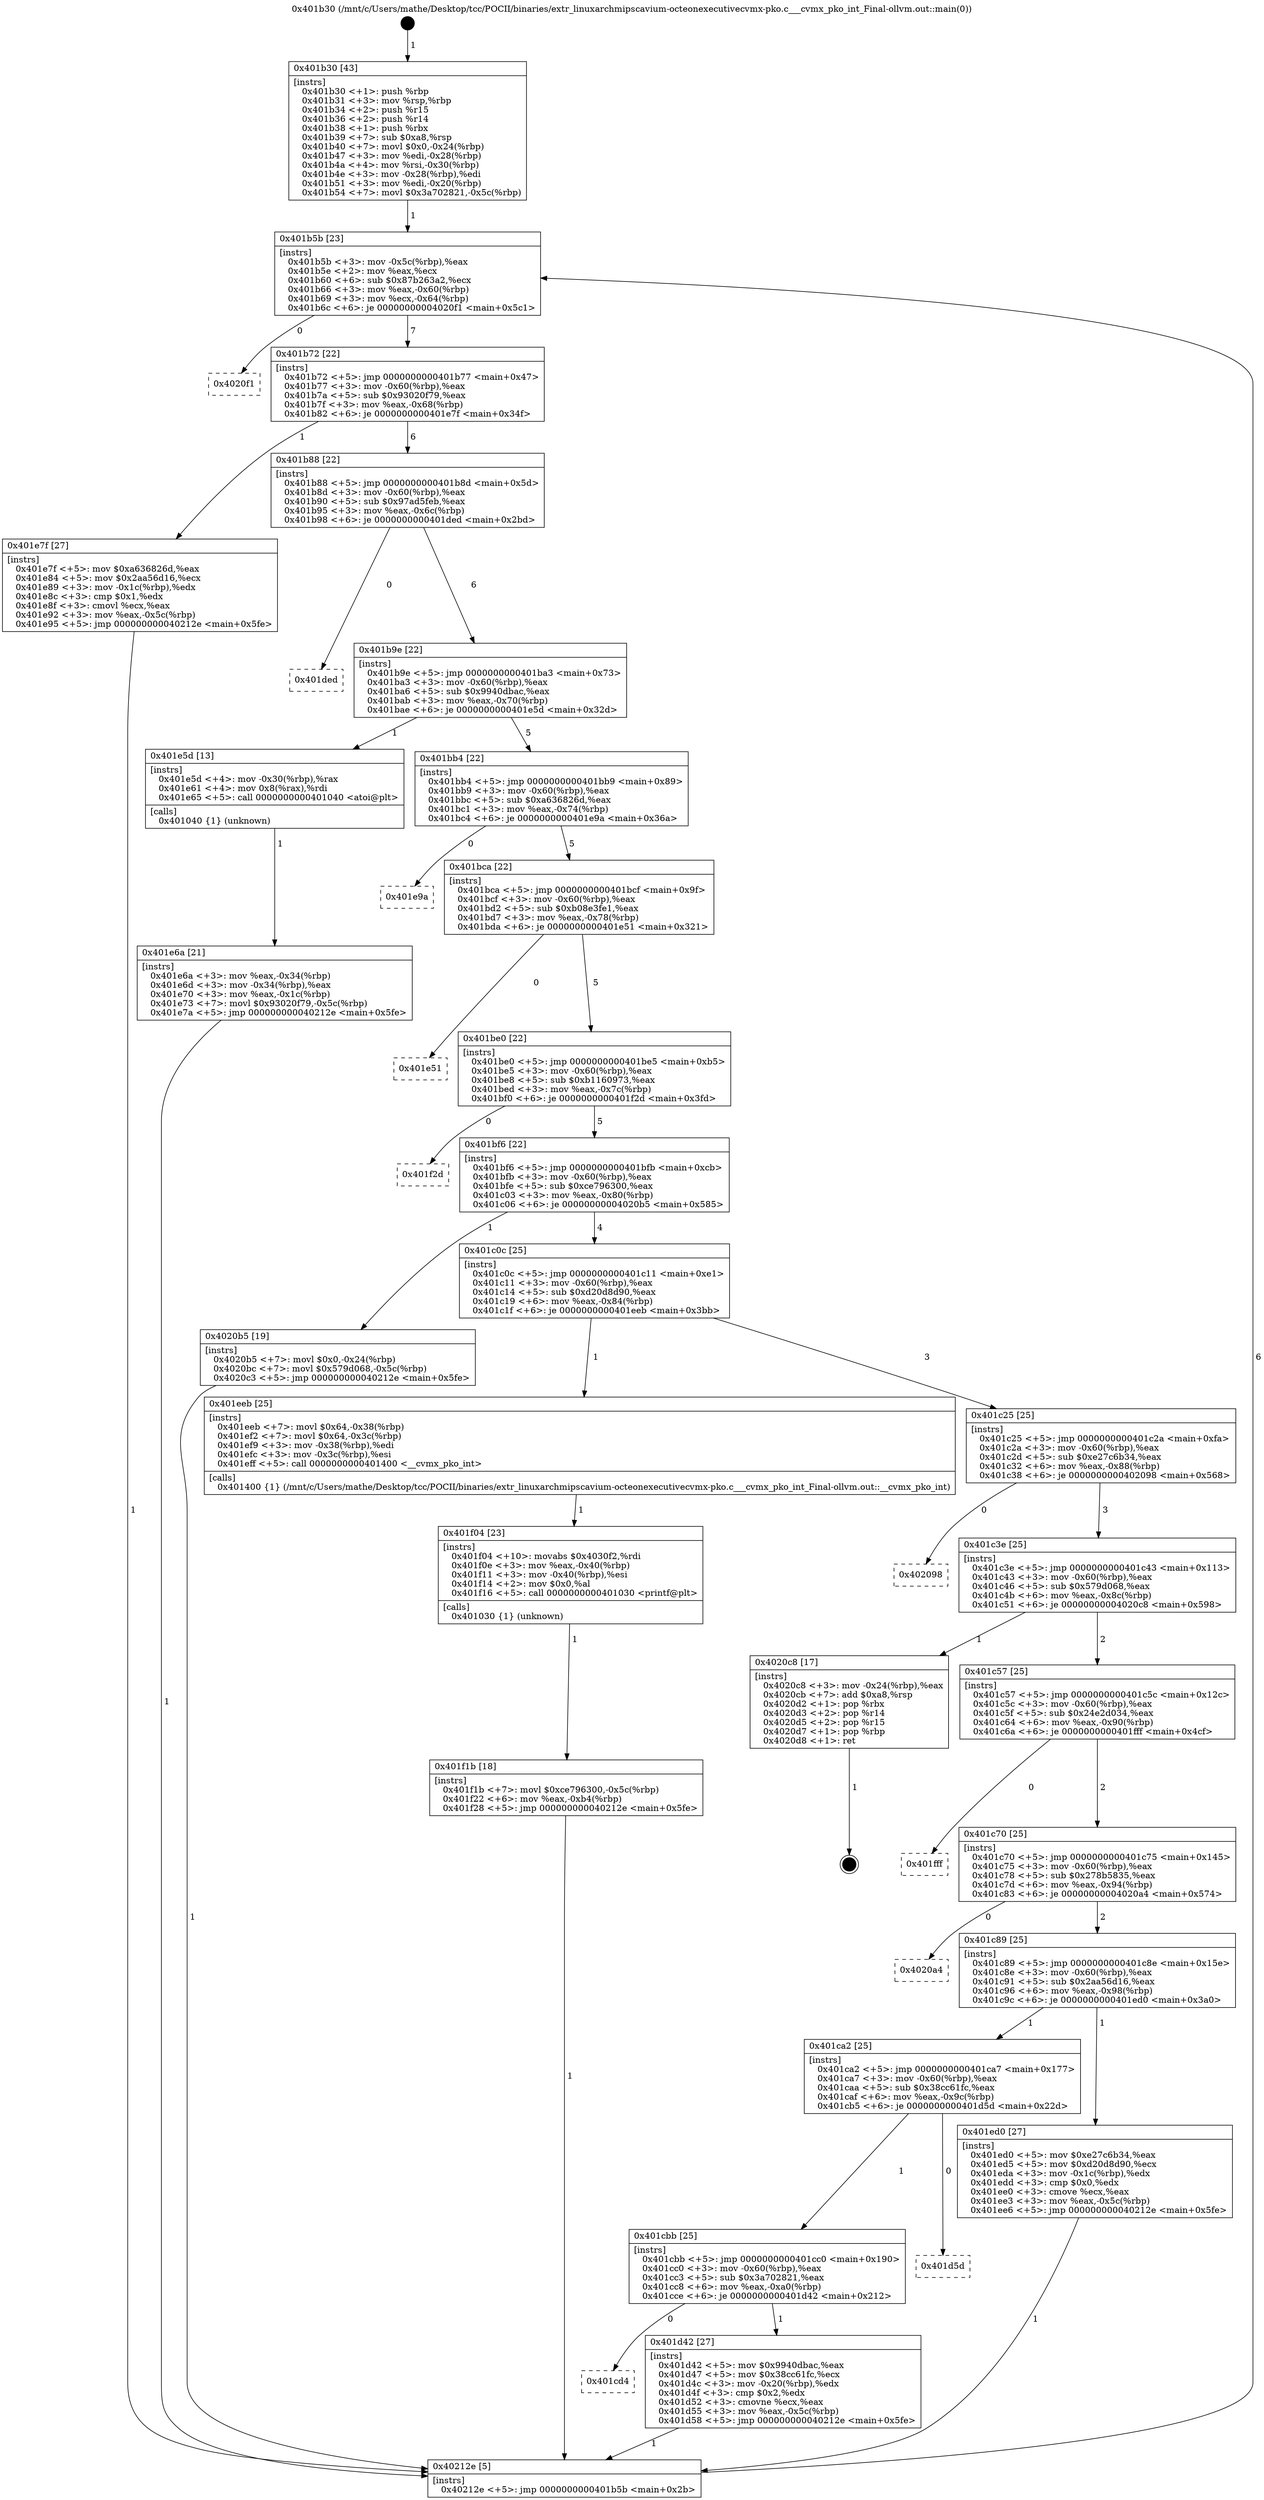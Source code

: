 digraph "0x401b30" {
  label = "0x401b30 (/mnt/c/Users/mathe/Desktop/tcc/POCII/binaries/extr_linuxarchmipscavium-octeonexecutivecvmx-pko.c___cvmx_pko_int_Final-ollvm.out::main(0))"
  labelloc = "t"
  node[shape=record]

  Entry [label="",width=0.3,height=0.3,shape=circle,fillcolor=black,style=filled]
  "0x401b5b" [label="{
     0x401b5b [23]\l
     | [instrs]\l
     &nbsp;&nbsp;0x401b5b \<+3\>: mov -0x5c(%rbp),%eax\l
     &nbsp;&nbsp;0x401b5e \<+2\>: mov %eax,%ecx\l
     &nbsp;&nbsp;0x401b60 \<+6\>: sub $0x87b263a2,%ecx\l
     &nbsp;&nbsp;0x401b66 \<+3\>: mov %eax,-0x60(%rbp)\l
     &nbsp;&nbsp;0x401b69 \<+3\>: mov %ecx,-0x64(%rbp)\l
     &nbsp;&nbsp;0x401b6c \<+6\>: je 00000000004020f1 \<main+0x5c1\>\l
  }"]
  "0x4020f1" [label="{
     0x4020f1\l
  }", style=dashed]
  "0x401b72" [label="{
     0x401b72 [22]\l
     | [instrs]\l
     &nbsp;&nbsp;0x401b72 \<+5\>: jmp 0000000000401b77 \<main+0x47\>\l
     &nbsp;&nbsp;0x401b77 \<+3\>: mov -0x60(%rbp),%eax\l
     &nbsp;&nbsp;0x401b7a \<+5\>: sub $0x93020f79,%eax\l
     &nbsp;&nbsp;0x401b7f \<+3\>: mov %eax,-0x68(%rbp)\l
     &nbsp;&nbsp;0x401b82 \<+6\>: je 0000000000401e7f \<main+0x34f\>\l
  }"]
  Exit [label="",width=0.3,height=0.3,shape=circle,fillcolor=black,style=filled,peripheries=2]
  "0x401e7f" [label="{
     0x401e7f [27]\l
     | [instrs]\l
     &nbsp;&nbsp;0x401e7f \<+5\>: mov $0xa636826d,%eax\l
     &nbsp;&nbsp;0x401e84 \<+5\>: mov $0x2aa56d16,%ecx\l
     &nbsp;&nbsp;0x401e89 \<+3\>: mov -0x1c(%rbp),%edx\l
     &nbsp;&nbsp;0x401e8c \<+3\>: cmp $0x1,%edx\l
     &nbsp;&nbsp;0x401e8f \<+3\>: cmovl %ecx,%eax\l
     &nbsp;&nbsp;0x401e92 \<+3\>: mov %eax,-0x5c(%rbp)\l
     &nbsp;&nbsp;0x401e95 \<+5\>: jmp 000000000040212e \<main+0x5fe\>\l
  }"]
  "0x401b88" [label="{
     0x401b88 [22]\l
     | [instrs]\l
     &nbsp;&nbsp;0x401b88 \<+5\>: jmp 0000000000401b8d \<main+0x5d\>\l
     &nbsp;&nbsp;0x401b8d \<+3\>: mov -0x60(%rbp),%eax\l
     &nbsp;&nbsp;0x401b90 \<+5\>: sub $0x97ad5feb,%eax\l
     &nbsp;&nbsp;0x401b95 \<+3\>: mov %eax,-0x6c(%rbp)\l
     &nbsp;&nbsp;0x401b98 \<+6\>: je 0000000000401ded \<main+0x2bd\>\l
  }"]
  "0x401f1b" [label="{
     0x401f1b [18]\l
     | [instrs]\l
     &nbsp;&nbsp;0x401f1b \<+7\>: movl $0xce796300,-0x5c(%rbp)\l
     &nbsp;&nbsp;0x401f22 \<+6\>: mov %eax,-0xb4(%rbp)\l
     &nbsp;&nbsp;0x401f28 \<+5\>: jmp 000000000040212e \<main+0x5fe\>\l
  }"]
  "0x401ded" [label="{
     0x401ded\l
  }", style=dashed]
  "0x401b9e" [label="{
     0x401b9e [22]\l
     | [instrs]\l
     &nbsp;&nbsp;0x401b9e \<+5\>: jmp 0000000000401ba3 \<main+0x73\>\l
     &nbsp;&nbsp;0x401ba3 \<+3\>: mov -0x60(%rbp),%eax\l
     &nbsp;&nbsp;0x401ba6 \<+5\>: sub $0x9940dbac,%eax\l
     &nbsp;&nbsp;0x401bab \<+3\>: mov %eax,-0x70(%rbp)\l
     &nbsp;&nbsp;0x401bae \<+6\>: je 0000000000401e5d \<main+0x32d\>\l
  }"]
  "0x401f04" [label="{
     0x401f04 [23]\l
     | [instrs]\l
     &nbsp;&nbsp;0x401f04 \<+10\>: movabs $0x4030f2,%rdi\l
     &nbsp;&nbsp;0x401f0e \<+3\>: mov %eax,-0x40(%rbp)\l
     &nbsp;&nbsp;0x401f11 \<+3\>: mov -0x40(%rbp),%esi\l
     &nbsp;&nbsp;0x401f14 \<+2\>: mov $0x0,%al\l
     &nbsp;&nbsp;0x401f16 \<+5\>: call 0000000000401030 \<printf@plt\>\l
     | [calls]\l
     &nbsp;&nbsp;0x401030 \{1\} (unknown)\l
  }"]
  "0x401e5d" [label="{
     0x401e5d [13]\l
     | [instrs]\l
     &nbsp;&nbsp;0x401e5d \<+4\>: mov -0x30(%rbp),%rax\l
     &nbsp;&nbsp;0x401e61 \<+4\>: mov 0x8(%rax),%rdi\l
     &nbsp;&nbsp;0x401e65 \<+5\>: call 0000000000401040 \<atoi@plt\>\l
     | [calls]\l
     &nbsp;&nbsp;0x401040 \{1\} (unknown)\l
  }"]
  "0x401bb4" [label="{
     0x401bb4 [22]\l
     | [instrs]\l
     &nbsp;&nbsp;0x401bb4 \<+5\>: jmp 0000000000401bb9 \<main+0x89\>\l
     &nbsp;&nbsp;0x401bb9 \<+3\>: mov -0x60(%rbp),%eax\l
     &nbsp;&nbsp;0x401bbc \<+5\>: sub $0xa636826d,%eax\l
     &nbsp;&nbsp;0x401bc1 \<+3\>: mov %eax,-0x74(%rbp)\l
     &nbsp;&nbsp;0x401bc4 \<+6\>: je 0000000000401e9a \<main+0x36a\>\l
  }"]
  "0x401e6a" [label="{
     0x401e6a [21]\l
     | [instrs]\l
     &nbsp;&nbsp;0x401e6a \<+3\>: mov %eax,-0x34(%rbp)\l
     &nbsp;&nbsp;0x401e6d \<+3\>: mov -0x34(%rbp),%eax\l
     &nbsp;&nbsp;0x401e70 \<+3\>: mov %eax,-0x1c(%rbp)\l
     &nbsp;&nbsp;0x401e73 \<+7\>: movl $0x93020f79,-0x5c(%rbp)\l
     &nbsp;&nbsp;0x401e7a \<+5\>: jmp 000000000040212e \<main+0x5fe\>\l
  }"]
  "0x401e9a" [label="{
     0x401e9a\l
  }", style=dashed]
  "0x401bca" [label="{
     0x401bca [22]\l
     | [instrs]\l
     &nbsp;&nbsp;0x401bca \<+5\>: jmp 0000000000401bcf \<main+0x9f\>\l
     &nbsp;&nbsp;0x401bcf \<+3\>: mov -0x60(%rbp),%eax\l
     &nbsp;&nbsp;0x401bd2 \<+5\>: sub $0xb08e3fe1,%eax\l
     &nbsp;&nbsp;0x401bd7 \<+3\>: mov %eax,-0x78(%rbp)\l
     &nbsp;&nbsp;0x401bda \<+6\>: je 0000000000401e51 \<main+0x321\>\l
  }"]
  "0x401b30" [label="{
     0x401b30 [43]\l
     | [instrs]\l
     &nbsp;&nbsp;0x401b30 \<+1\>: push %rbp\l
     &nbsp;&nbsp;0x401b31 \<+3\>: mov %rsp,%rbp\l
     &nbsp;&nbsp;0x401b34 \<+2\>: push %r15\l
     &nbsp;&nbsp;0x401b36 \<+2\>: push %r14\l
     &nbsp;&nbsp;0x401b38 \<+1\>: push %rbx\l
     &nbsp;&nbsp;0x401b39 \<+7\>: sub $0xa8,%rsp\l
     &nbsp;&nbsp;0x401b40 \<+7\>: movl $0x0,-0x24(%rbp)\l
     &nbsp;&nbsp;0x401b47 \<+3\>: mov %edi,-0x28(%rbp)\l
     &nbsp;&nbsp;0x401b4a \<+4\>: mov %rsi,-0x30(%rbp)\l
     &nbsp;&nbsp;0x401b4e \<+3\>: mov -0x28(%rbp),%edi\l
     &nbsp;&nbsp;0x401b51 \<+3\>: mov %edi,-0x20(%rbp)\l
     &nbsp;&nbsp;0x401b54 \<+7\>: movl $0x3a702821,-0x5c(%rbp)\l
  }"]
  "0x401e51" [label="{
     0x401e51\l
  }", style=dashed]
  "0x401be0" [label="{
     0x401be0 [22]\l
     | [instrs]\l
     &nbsp;&nbsp;0x401be0 \<+5\>: jmp 0000000000401be5 \<main+0xb5\>\l
     &nbsp;&nbsp;0x401be5 \<+3\>: mov -0x60(%rbp),%eax\l
     &nbsp;&nbsp;0x401be8 \<+5\>: sub $0xb1160973,%eax\l
     &nbsp;&nbsp;0x401bed \<+3\>: mov %eax,-0x7c(%rbp)\l
     &nbsp;&nbsp;0x401bf0 \<+6\>: je 0000000000401f2d \<main+0x3fd\>\l
  }"]
  "0x40212e" [label="{
     0x40212e [5]\l
     | [instrs]\l
     &nbsp;&nbsp;0x40212e \<+5\>: jmp 0000000000401b5b \<main+0x2b\>\l
  }"]
  "0x401f2d" [label="{
     0x401f2d\l
  }", style=dashed]
  "0x401bf6" [label="{
     0x401bf6 [22]\l
     | [instrs]\l
     &nbsp;&nbsp;0x401bf6 \<+5\>: jmp 0000000000401bfb \<main+0xcb\>\l
     &nbsp;&nbsp;0x401bfb \<+3\>: mov -0x60(%rbp),%eax\l
     &nbsp;&nbsp;0x401bfe \<+5\>: sub $0xce796300,%eax\l
     &nbsp;&nbsp;0x401c03 \<+3\>: mov %eax,-0x80(%rbp)\l
     &nbsp;&nbsp;0x401c06 \<+6\>: je 00000000004020b5 \<main+0x585\>\l
  }"]
  "0x401cd4" [label="{
     0x401cd4\l
  }", style=dashed]
  "0x4020b5" [label="{
     0x4020b5 [19]\l
     | [instrs]\l
     &nbsp;&nbsp;0x4020b5 \<+7\>: movl $0x0,-0x24(%rbp)\l
     &nbsp;&nbsp;0x4020bc \<+7\>: movl $0x579d068,-0x5c(%rbp)\l
     &nbsp;&nbsp;0x4020c3 \<+5\>: jmp 000000000040212e \<main+0x5fe\>\l
  }"]
  "0x401c0c" [label="{
     0x401c0c [25]\l
     | [instrs]\l
     &nbsp;&nbsp;0x401c0c \<+5\>: jmp 0000000000401c11 \<main+0xe1\>\l
     &nbsp;&nbsp;0x401c11 \<+3\>: mov -0x60(%rbp),%eax\l
     &nbsp;&nbsp;0x401c14 \<+5\>: sub $0xd20d8d90,%eax\l
     &nbsp;&nbsp;0x401c19 \<+6\>: mov %eax,-0x84(%rbp)\l
     &nbsp;&nbsp;0x401c1f \<+6\>: je 0000000000401eeb \<main+0x3bb\>\l
  }"]
  "0x401d42" [label="{
     0x401d42 [27]\l
     | [instrs]\l
     &nbsp;&nbsp;0x401d42 \<+5\>: mov $0x9940dbac,%eax\l
     &nbsp;&nbsp;0x401d47 \<+5\>: mov $0x38cc61fc,%ecx\l
     &nbsp;&nbsp;0x401d4c \<+3\>: mov -0x20(%rbp),%edx\l
     &nbsp;&nbsp;0x401d4f \<+3\>: cmp $0x2,%edx\l
     &nbsp;&nbsp;0x401d52 \<+3\>: cmovne %ecx,%eax\l
     &nbsp;&nbsp;0x401d55 \<+3\>: mov %eax,-0x5c(%rbp)\l
     &nbsp;&nbsp;0x401d58 \<+5\>: jmp 000000000040212e \<main+0x5fe\>\l
  }"]
  "0x401eeb" [label="{
     0x401eeb [25]\l
     | [instrs]\l
     &nbsp;&nbsp;0x401eeb \<+7\>: movl $0x64,-0x38(%rbp)\l
     &nbsp;&nbsp;0x401ef2 \<+7\>: movl $0x64,-0x3c(%rbp)\l
     &nbsp;&nbsp;0x401ef9 \<+3\>: mov -0x38(%rbp),%edi\l
     &nbsp;&nbsp;0x401efc \<+3\>: mov -0x3c(%rbp),%esi\l
     &nbsp;&nbsp;0x401eff \<+5\>: call 0000000000401400 \<__cvmx_pko_int\>\l
     | [calls]\l
     &nbsp;&nbsp;0x401400 \{1\} (/mnt/c/Users/mathe/Desktop/tcc/POCII/binaries/extr_linuxarchmipscavium-octeonexecutivecvmx-pko.c___cvmx_pko_int_Final-ollvm.out::__cvmx_pko_int)\l
  }"]
  "0x401c25" [label="{
     0x401c25 [25]\l
     | [instrs]\l
     &nbsp;&nbsp;0x401c25 \<+5\>: jmp 0000000000401c2a \<main+0xfa\>\l
     &nbsp;&nbsp;0x401c2a \<+3\>: mov -0x60(%rbp),%eax\l
     &nbsp;&nbsp;0x401c2d \<+5\>: sub $0xe27c6b34,%eax\l
     &nbsp;&nbsp;0x401c32 \<+6\>: mov %eax,-0x88(%rbp)\l
     &nbsp;&nbsp;0x401c38 \<+6\>: je 0000000000402098 \<main+0x568\>\l
  }"]
  "0x401cbb" [label="{
     0x401cbb [25]\l
     | [instrs]\l
     &nbsp;&nbsp;0x401cbb \<+5\>: jmp 0000000000401cc0 \<main+0x190\>\l
     &nbsp;&nbsp;0x401cc0 \<+3\>: mov -0x60(%rbp),%eax\l
     &nbsp;&nbsp;0x401cc3 \<+5\>: sub $0x3a702821,%eax\l
     &nbsp;&nbsp;0x401cc8 \<+6\>: mov %eax,-0xa0(%rbp)\l
     &nbsp;&nbsp;0x401cce \<+6\>: je 0000000000401d42 \<main+0x212\>\l
  }"]
  "0x402098" [label="{
     0x402098\l
  }", style=dashed]
  "0x401c3e" [label="{
     0x401c3e [25]\l
     | [instrs]\l
     &nbsp;&nbsp;0x401c3e \<+5\>: jmp 0000000000401c43 \<main+0x113\>\l
     &nbsp;&nbsp;0x401c43 \<+3\>: mov -0x60(%rbp),%eax\l
     &nbsp;&nbsp;0x401c46 \<+5\>: sub $0x579d068,%eax\l
     &nbsp;&nbsp;0x401c4b \<+6\>: mov %eax,-0x8c(%rbp)\l
     &nbsp;&nbsp;0x401c51 \<+6\>: je 00000000004020c8 \<main+0x598\>\l
  }"]
  "0x401d5d" [label="{
     0x401d5d\l
  }", style=dashed]
  "0x4020c8" [label="{
     0x4020c8 [17]\l
     | [instrs]\l
     &nbsp;&nbsp;0x4020c8 \<+3\>: mov -0x24(%rbp),%eax\l
     &nbsp;&nbsp;0x4020cb \<+7\>: add $0xa8,%rsp\l
     &nbsp;&nbsp;0x4020d2 \<+1\>: pop %rbx\l
     &nbsp;&nbsp;0x4020d3 \<+2\>: pop %r14\l
     &nbsp;&nbsp;0x4020d5 \<+2\>: pop %r15\l
     &nbsp;&nbsp;0x4020d7 \<+1\>: pop %rbp\l
     &nbsp;&nbsp;0x4020d8 \<+1\>: ret\l
  }"]
  "0x401c57" [label="{
     0x401c57 [25]\l
     | [instrs]\l
     &nbsp;&nbsp;0x401c57 \<+5\>: jmp 0000000000401c5c \<main+0x12c\>\l
     &nbsp;&nbsp;0x401c5c \<+3\>: mov -0x60(%rbp),%eax\l
     &nbsp;&nbsp;0x401c5f \<+5\>: sub $0x24e2d034,%eax\l
     &nbsp;&nbsp;0x401c64 \<+6\>: mov %eax,-0x90(%rbp)\l
     &nbsp;&nbsp;0x401c6a \<+6\>: je 0000000000401fff \<main+0x4cf\>\l
  }"]
  "0x401ca2" [label="{
     0x401ca2 [25]\l
     | [instrs]\l
     &nbsp;&nbsp;0x401ca2 \<+5\>: jmp 0000000000401ca7 \<main+0x177\>\l
     &nbsp;&nbsp;0x401ca7 \<+3\>: mov -0x60(%rbp),%eax\l
     &nbsp;&nbsp;0x401caa \<+5\>: sub $0x38cc61fc,%eax\l
     &nbsp;&nbsp;0x401caf \<+6\>: mov %eax,-0x9c(%rbp)\l
     &nbsp;&nbsp;0x401cb5 \<+6\>: je 0000000000401d5d \<main+0x22d\>\l
  }"]
  "0x401fff" [label="{
     0x401fff\l
  }", style=dashed]
  "0x401c70" [label="{
     0x401c70 [25]\l
     | [instrs]\l
     &nbsp;&nbsp;0x401c70 \<+5\>: jmp 0000000000401c75 \<main+0x145\>\l
     &nbsp;&nbsp;0x401c75 \<+3\>: mov -0x60(%rbp),%eax\l
     &nbsp;&nbsp;0x401c78 \<+5\>: sub $0x278b5835,%eax\l
     &nbsp;&nbsp;0x401c7d \<+6\>: mov %eax,-0x94(%rbp)\l
     &nbsp;&nbsp;0x401c83 \<+6\>: je 00000000004020a4 \<main+0x574\>\l
  }"]
  "0x401ed0" [label="{
     0x401ed0 [27]\l
     | [instrs]\l
     &nbsp;&nbsp;0x401ed0 \<+5\>: mov $0xe27c6b34,%eax\l
     &nbsp;&nbsp;0x401ed5 \<+5\>: mov $0xd20d8d90,%ecx\l
     &nbsp;&nbsp;0x401eda \<+3\>: mov -0x1c(%rbp),%edx\l
     &nbsp;&nbsp;0x401edd \<+3\>: cmp $0x0,%edx\l
     &nbsp;&nbsp;0x401ee0 \<+3\>: cmove %ecx,%eax\l
     &nbsp;&nbsp;0x401ee3 \<+3\>: mov %eax,-0x5c(%rbp)\l
     &nbsp;&nbsp;0x401ee6 \<+5\>: jmp 000000000040212e \<main+0x5fe\>\l
  }"]
  "0x4020a4" [label="{
     0x4020a4\l
  }", style=dashed]
  "0x401c89" [label="{
     0x401c89 [25]\l
     | [instrs]\l
     &nbsp;&nbsp;0x401c89 \<+5\>: jmp 0000000000401c8e \<main+0x15e\>\l
     &nbsp;&nbsp;0x401c8e \<+3\>: mov -0x60(%rbp),%eax\l
     &nbsp;&nbsp;0x401c91 \<+5\>: sub $0x2aa56d16,%eax\l
     &nbsp;&nbsp;0x401c96 \<+6\>: mov %eax,-0x98(%rbp)\l
     &nbsp;&nbsp;0x401c9c \<+6\>: je 0000000000401ed0 \<main+0x3a0\>\l
  }"]
  Entry -> "0x401b30" [label=" 1"]
  "0x401b5b" -> "0x4020f1" [label=" 0"]
  "0x401b5b" -> "0x401b72" [label=" 7"]
  "0x4020c8" -> Exit [label=" 1"]
  "0x401b72" -> "0x401e7f" [label=" 1"]
  "0x401b72" -> "0x401b88" [label=" 6"]
  "0x4020b5" -> "0x40212e" [label=" 1"]
  "0x401b88" -> "0x401ded" [label=" 0"]
  "0x401b88" -> "0x401b9e" [label=" 6"]
  "0x401f1b" -> "0x40212e" [label=" 1"]
  "0x401b9e" -> "0x401e5d" [label=" 1"]
  "0x401b9e" -> "0x401bb4" [label=" 5"]
  "0x401f04" -> "0x401f1b" [label=" 1"]
  "0x401bb4" -> "0x401e9a" [label=" 0"]
  "0x401bb4" -> "0x401bca" [label=" 5"]
  "0x401eeb" -> "0x401f04" [label=" 1"]
  "0x401bca" -> "0x401e51" [label=" 0"]
  "0x401bca" -> "0x401be0" [label=" 5"]
  "0x401ed0" -> "0x40212e" [label=" 1"]
  "0x401be0" -> "0x401f2d" [label=" 0"]
  "0x401be0" -> "0x401bf6" [label=" 5"]
  "0x401e7f" -> "0x40212e" [label=" 1"]
  "0x401bf6" -> "0x4020b5" [label=" 1"]
  "0x401bf6" -> "0x401c0c" [label=" 4"]
  "0x401e6a" -> "0x40212e" [label=" 1"]
  "0x401c0c" -> "0x401eeb" [label=" 1"]
  "0x401c0c" -> "0x401c25" [label=" 3"]
  "0x401e5d" -> "0x401e6a" [label=" 1"]
  "0x401c25" -> "0x402098" [label=" 0"]
  "0x401c25" -> "0x401c3e" [label=" 3"]
  "0x401b30" -> "0x401b5b" [label=" 1"]
  "0x401c3e" -> "0x4020c8" [label=" 1"]
  "0x401c3e" -> "0x401c57" [label=" 2"]
  "0x401d42" -> "0x40212e" [label=" 1"]
  "0x401c57" -> "0x401fff" [label=" 0"]
  "0x401c57" -> "0x401c70" [label=" 2"]
  "0x401cbb" -> "0x401d42" [label=" 1"]
  "0x401c70" -> "0x4020a4" [label=" 0"]
  "0x401c70" -> "0x401c89" [label=" 2"]
  "0x40212e" -> "0x401b5b" [label=" 6"]
  "0x401c89" -> "0x401ed0" [label=" 1"]
  "0x401c89" -> "0x401ca2" [label=" 1"]
  "0x401cbb" -> "0x401cd4" [label=" 0"]
  "0x401ca2" -> "0x401d5d" [label=" 0"]
  "0x401ca2" -> "0x401cbb" [label=" 1"]
}
